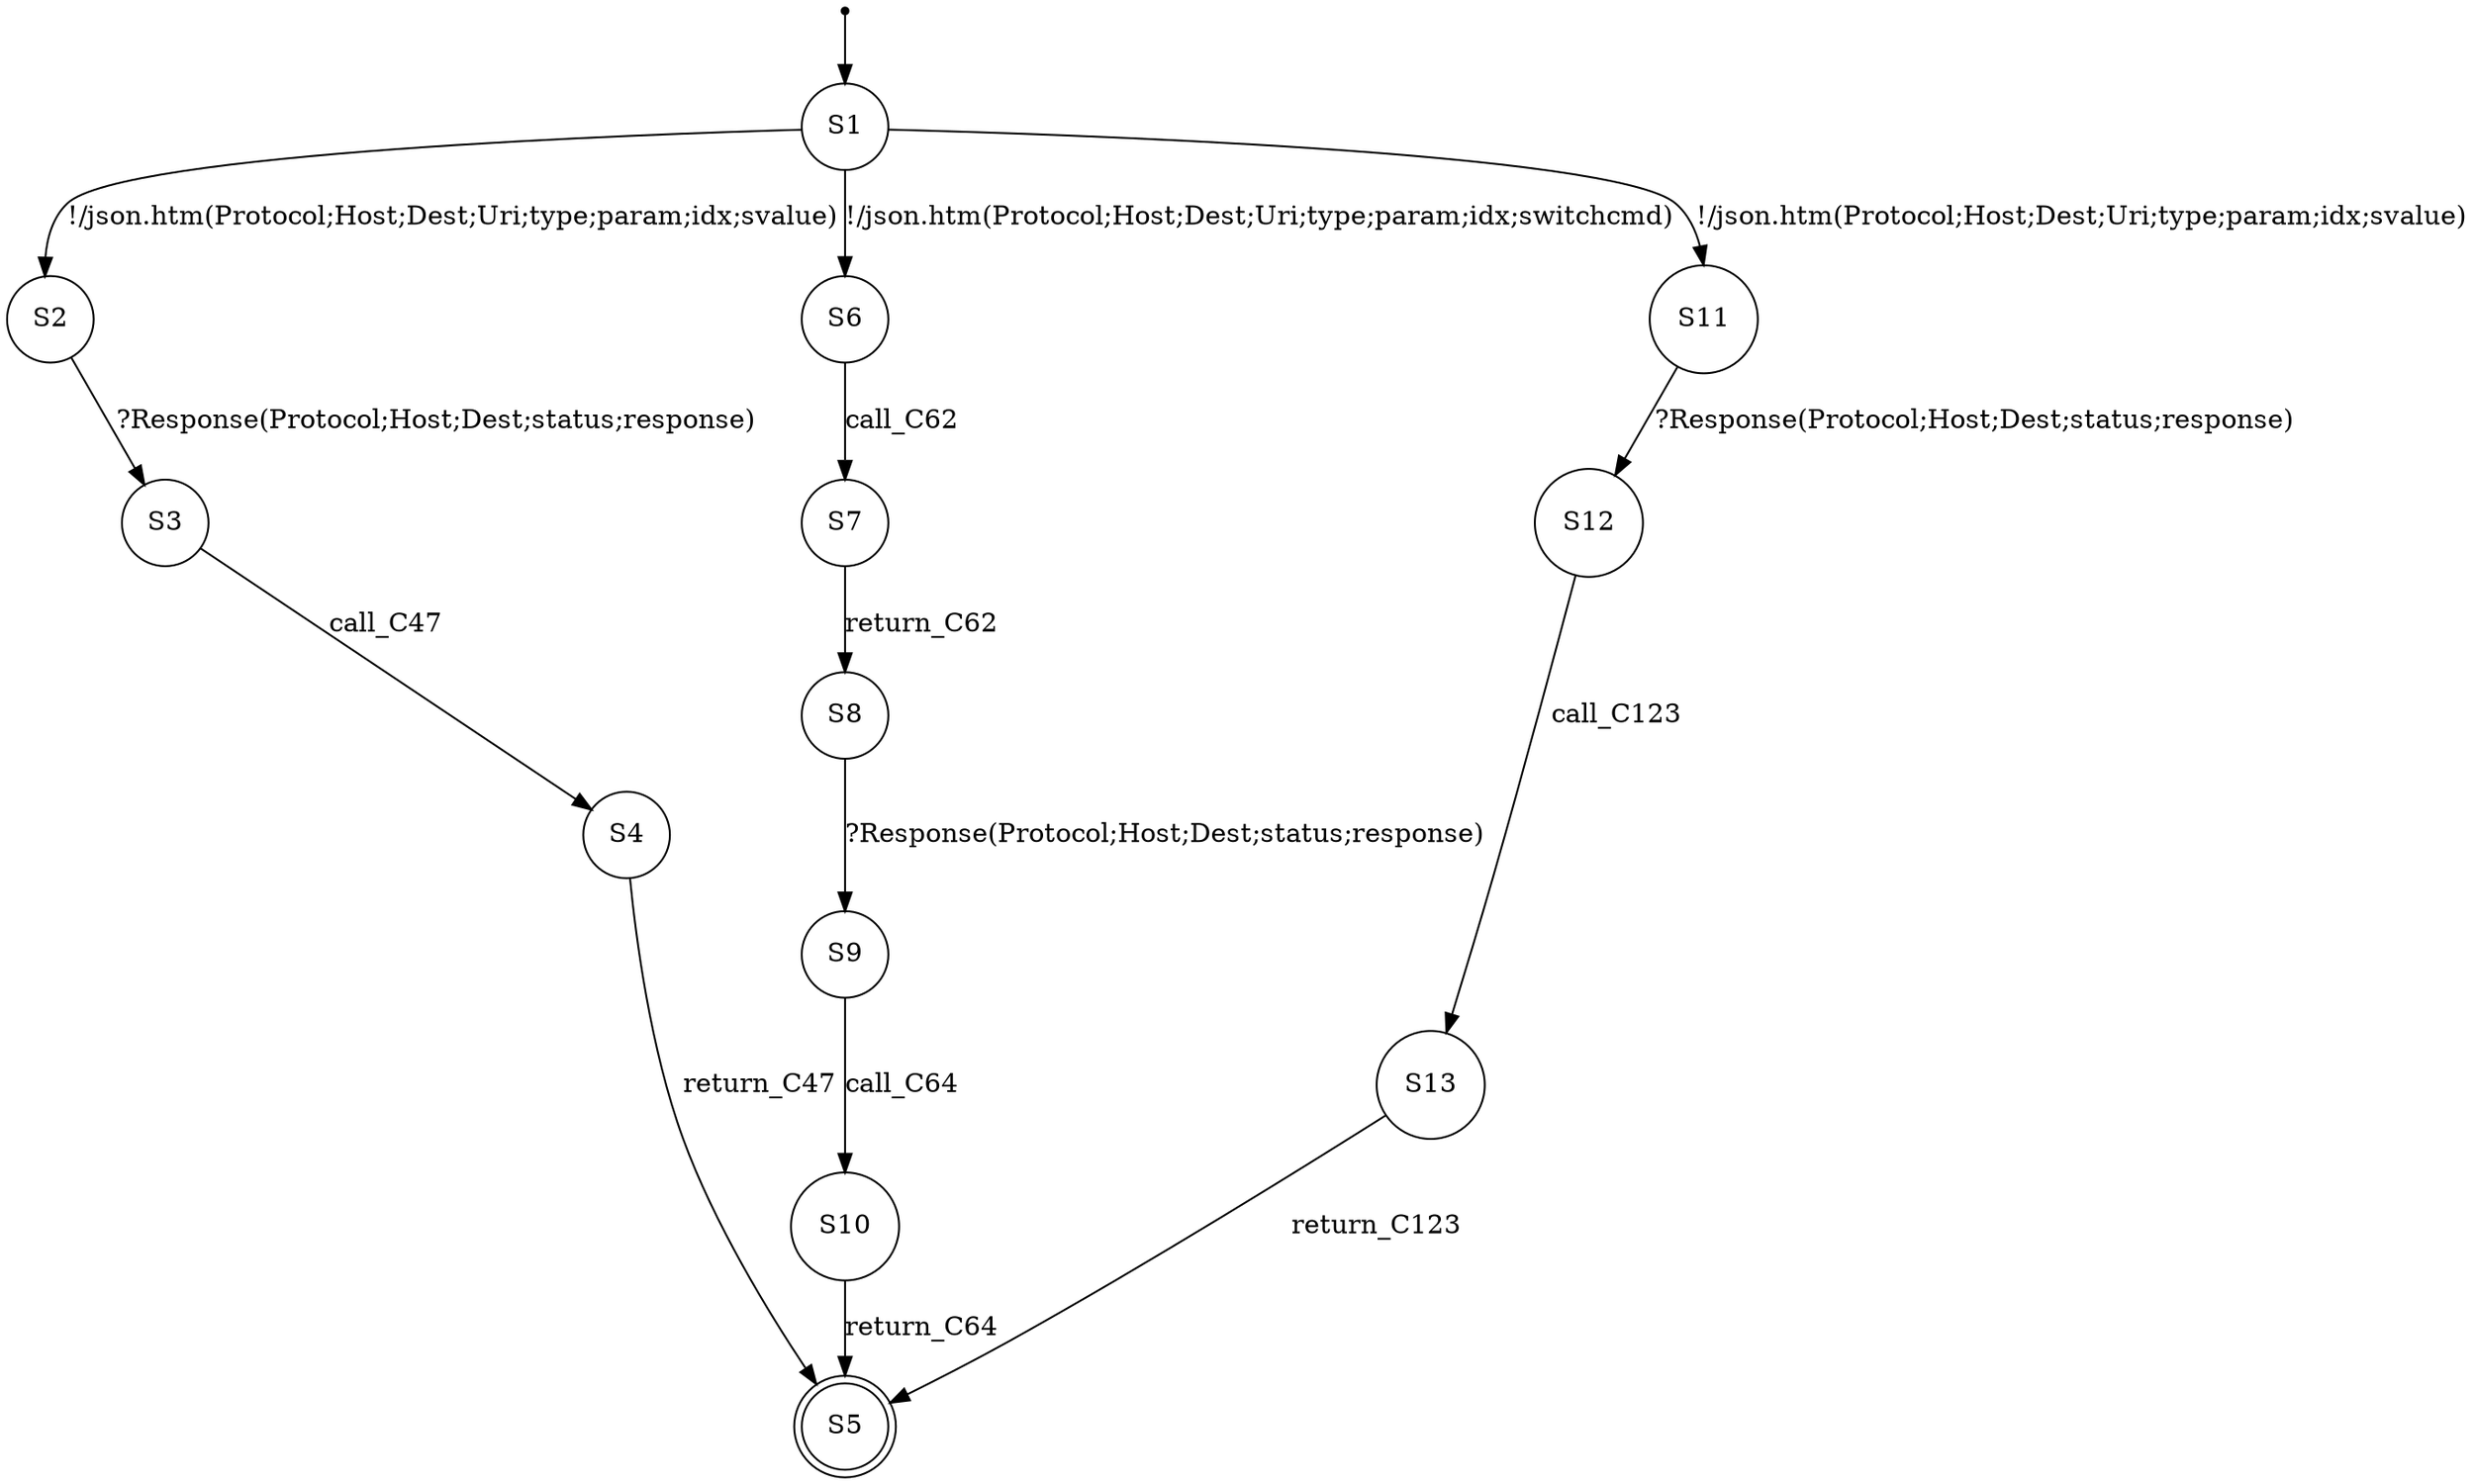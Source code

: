 digraph LTS {
S00[shape=point]
S1[label=S1,shape=circle];
S2[label=S2,shape=circle];
S3[label=S3,shape=circle];
S4[label=S4,shape=circle];
S5[label=S5,shape=doublecircle];
S6[label=S6,shape=circle];
S7[label=S7,shape=circle];
S8[label=S8,shape=circle];
S9[label=S9,shape=circle];
S10[label=S10,shape=circle];
S11[label=S11,shape=circle];
S12[label=S12,shape=circle];
S13[label=S13,shape=circle];
S00 -> S1
S1 -> S2[label ="!/json.htm(Protocol;Host;Dest;Uri;type;param;idx;svalue)"];
S1 -> S6[label ="!/json.htm(Protocol;Host;Dest;Uri;type;param;idx;switchcmd)"];
S1 -> S11[label ="!/json.htm(Protocol;Host;Dest;Uri;type;param;idx;svalue)"];
S2 -> S3[label ="?Response(Protocol;Host;Dest;status;response)"];
S3 -> S4[label ="call_C47"];
S4 -> S5[label ="return_C47"];
S6 -> S7[label ="call_C62"];
S7 -> S8[label ="return_C62"];
S8 -> S9[label ="?Response(Protocol;Host;Dest;status;response)"];
S9 -> S10[label ="call_C64"];
S10 -> S5[label ="return_C64"];
S11 -> S12[label ="?Response(Protocol;Host;Dest;status;response)"];
S12 -> S13[label ="call_C123"];
S13 -> S5[label ="return_C123"];
}
